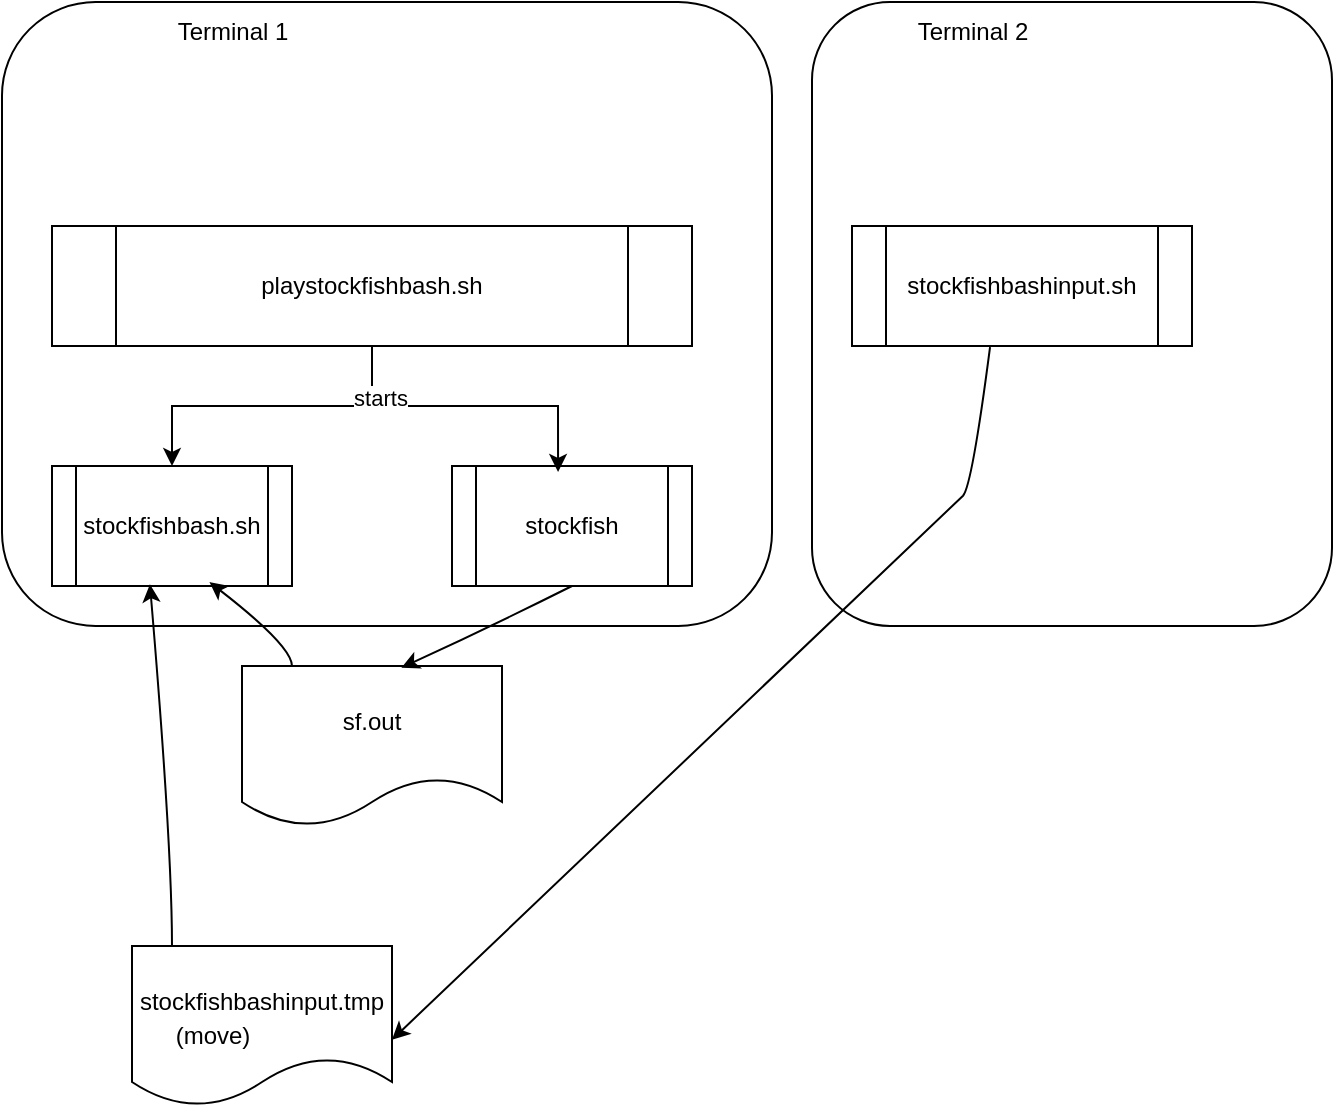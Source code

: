 <mxfile version="26.0.8">
  <diagram name="Seite-1" id="dzoR3BTxDuOHQaefZbGi">
    <mxGraphModel dx="1007" dy="726" grid="1" gridSize="10" guides="1" tooltips="1" connect="1" arrows="1" fold="1" page="1" pageScale="1" pageWidth="827" pageHeight="1169" math="0" shadow="0">
      <root>
        <mxCell id="0" />
        <mxCell id="1" parent="0" />
        <mxCell id="aYOUwqgqshChnLYbZlV2-29" value="" style="rounded=1;whiteSpace=wrap;html=1;" vertex="1" parent="1">
          <mxGeometry x="540" y="8" width="260" height="312" as="geometry" />
        </mxCell>
        <mxCell id="aYOUwqgqshChnLYbZlV2-28" value="" style="rounded=1;whiteSpace=wrap;html=1;" vertex="1" parent="1">
          <mxGeometry x="135" y="8" width="385" height="312" as="geometry" />
        </mxCell>
        <mxCell id="aYOUwqgqshChnLYbZlV2-9" value="Terminal 1" style="text;html=1;align=center;verticalAlign=middle;resizable=0;points=[];autosize=1;strokeColor=none;fillColor=none;" vertex="1" parent="1">
          <mxGeometry x="210" y="8" width="80" height="30" as="geometry" />
        </mxCell>
        <mxCell id="aYOUwqgqshChnLYbZlV2-10" value="Terminal 2" style="text;html=1;align=center;verticalAlign=middle;resizable=0;points=[];autosize=1;strokeColor=none;fillColor=none;" vertex="1" parent="1">
          <mxGeometry x="580" y="8" width="80" height="30" as="geometry" />
        </mxCell>
        <mxCell id="aYOUwqgqshChnLYbZlV2-13" value="stockfishbash.sh" style="shape=process;whiteSpace=wrap;html=1;backgroundOutline=1;" vertex="1" parent="1">
          <mxGeometry x="160" y="240" width="120" height="60" as="geometry" />
        </mxCell>
        <mxCell id="aYOUwqgqshChnLYbZlV2-14" value="stockfish" style="shape=process;whiteSpace=wrap;html=1;backgroundOutline=1;" vertex="1" parent="1">
          <mxGeometry x="360" y="240" width="120" height="60" as="geometry" />
        </mxCell>
        <mxCell id="aYOUwqgqshChnLYbZlV2-16" style="edgeStyle=orthogonalEdgeStyle;rounded=0;orthogonalLoop=1;jettySize=auto;html=1;entryX=0.5;entryY=0;entryDx=0;entryDy=0;" edge="1" parent="1" source="aYOUwqgqshChnLYbZlV2-15" target="aYOUwqgqshChnLYbZlV2-13">
          <mxGeometry relative="1" as="geometry" />
        </mxCell>
        <mxCell id="aYOUwqgqshChnLYbZlV2-15" value="playstockfishbash.sh" style="shape=process;whiteSpace=wrap;html=1;backgroundOutline=1;" vertex="1" parent="1">
          <mxGeometry x="160" y="120" width="320" height="60" as="geometry" />
        </mxCell>
        <mxCell id="aYOUwqgqshChnLYbZlV2-17" style="edgeStyle=orthogonalEdgeStyle;rounded=0;orthogonalLoop=1;jettySize=auto;html=1;entryX=0.442;entryY=0.05;entryDx=0;entryDy=0;entryPerimeter=0;" edge="1" parent="1" source="aYOUwqgqshChnLYbZlV2-15" target="aYOUwqgqshChnLYbZlV2-14">
          <mxGeometry relative="1" as="geometry" />
        </mxCell>
        <mxCell id="aYOUwqgqshChnLYbZlV2-18" value="starts" style="edgeLabel;html=1;align=center;verticalAlign=middle;resizable=0;points=[];" vertex="1" connectable="0" parent="aYOUwqgqshChnLYbZlV2-17">
          <mxGeometry x="-0.564" y="4" relative="1" as="geometry">
            <mxPoint as="offset" />
          </mxGeometry>
        </mxCell>
        <mxCell id="aYOUwqgqshChnLYbZlV2-19" value="stockfishbashinput.sh" style="shape=process;whiteSpace=wrap;html=1;backgroundOutline=1;" vertex="1" parent="1">
          <mxGeometry x="560" y="120" width="170" height="60" as="geometry" />
        </mxCell>
        <mxCell id="aYOUwqgqshChnLYbZlV2-20" value="stockfishbashinput.tmp" style="shape=document;whiteSpace=wrap;html=1;boundedLbl=1;" vertex="1" parent="1">
          <mxGeometry x="200" y="480" width="130" height="80" as="geometry" />
        </mxCell>
        <mxCell id="aYOUwqgqshChnLYbZlV2-21" value="(move)" style="text;html=1;align=center;verticalAlign=middle;resizable=0;points=[];autosize=1;strokeColor=none;fillColor=none;" vertex="1" parent="1">
          <mxGeometry x="210" y="510" width="60" height="30" as="geometry" />
        </mxCell>
        <mxCell id="aYOUwqgqshChnLYbZlV2-22" value="sf.out" style="shape=document;whiteSpace=wrap;html=1;boundedLbl=1;" vertex="1" parent="1">
          <mxGeometry x="255" y="340" width="130" height="80" as="geometry" />
        </mxCell>
        <mxCell id="aYOUwqgqshChnLYbZlV2-24" value="" style="curved=1;endArrow=classic;html=1;rounded=0;exitX=0.406;exitY=1.01;exitDx=0;exitDy=0;exitPerimeter=0;entryX=0.992;entryY=0.339;entryDx=0;entryDy=0;entryPerimeter=0;" edge="1" parent="1" source="aYOUwqgqshChnLYbZlV2-19">
          <mxGeometry width="50" height="50" relative="1" as="geometry">
            <mxPoint x="629.55" y="233.15" as="sourcePoint" />
            <mxPoint x="330.0" y="526.85" as="targetPoint" />
            <Array as="points">
              <mxPoint x="620" y="250" />
              <mxPoint x="611.04" y="259.73" />
            </Array>
          </mxGeometry>
        </mxCell>
        <mxCell id="aYOUwqgqshChnLYbZlV2-25" value="" style="curved=1;endArrow=classic;html=1;rounded=0;entryX=0.408;entryY=0.986;entryDx=0;entryDy=0;entryPerimeter=0;" edge="1" parent="1" target="aYOUwqgqshChnLYbZlV2-13">
          <mxGeometry width="50" height="50" relative="1" as="geometry">
            <mxPoint x="220" y="480" as="sourcePoint" />
            <mxPoint x="270" y="430" as="targetPoint" />
            <Array as="points">
              <mxPoint x="220" y="430" />
            </Array>
          </mxGeometry>
        </mxCell>
        <mxCell id="aYOUwqgqshChnLYbZlV2-26" value="" style="curved=1;endArrow=classic;html=1;rounded=0;entryX=0.613;entryY=0.011;entryDx=0;entryDy=0;entryPerimeter=0;exitX=0.5;exitY=1;exitDx=0;exitDy=0;" edge="1" parent="1" source="aYOUwqgqshChnLYbZlV2-14" target="aYOUwqgqshChnLYbZlV2-22">
          <mxGeometry width="50" height="50" relative="1" as="geometry">
            <mxPoint x="520" y="230" as="sourcePoint" />
            <mxPoint x="530" y="280" as="targetPoint" />
            <Array as="points">
              <mxPoint x="380" y="320" />
            </Array>
          </mxGeometry>
        </mxCell>
        <mxCell id="aYOUwqgqshChnLYbZlV2-27" value="" style="curved=1;endArrow=classic;html=1;rounded=0;entryX=0.656;entryY=0.967;entryDx=0;entryDy=0;entryPerimeter=0;" edge="1" parent="1" target="aYOUwqgqshChnLYbZlV2-13">
          <mxGeometry width="50" height="50" relative="1" as="geometry">
            <mxPoint x="280" y="340" as="sourcePoint" />
            <mxPoint x="242.5" y="300" as="targetPoint" />
            <Array as="points">
              <mxPoint x="280" y="330" />
            </Array>
          </mxGeometry>
        </mxCell>
      </root>
    </mxGraphModel>
  </diagram>
</mxfile>
